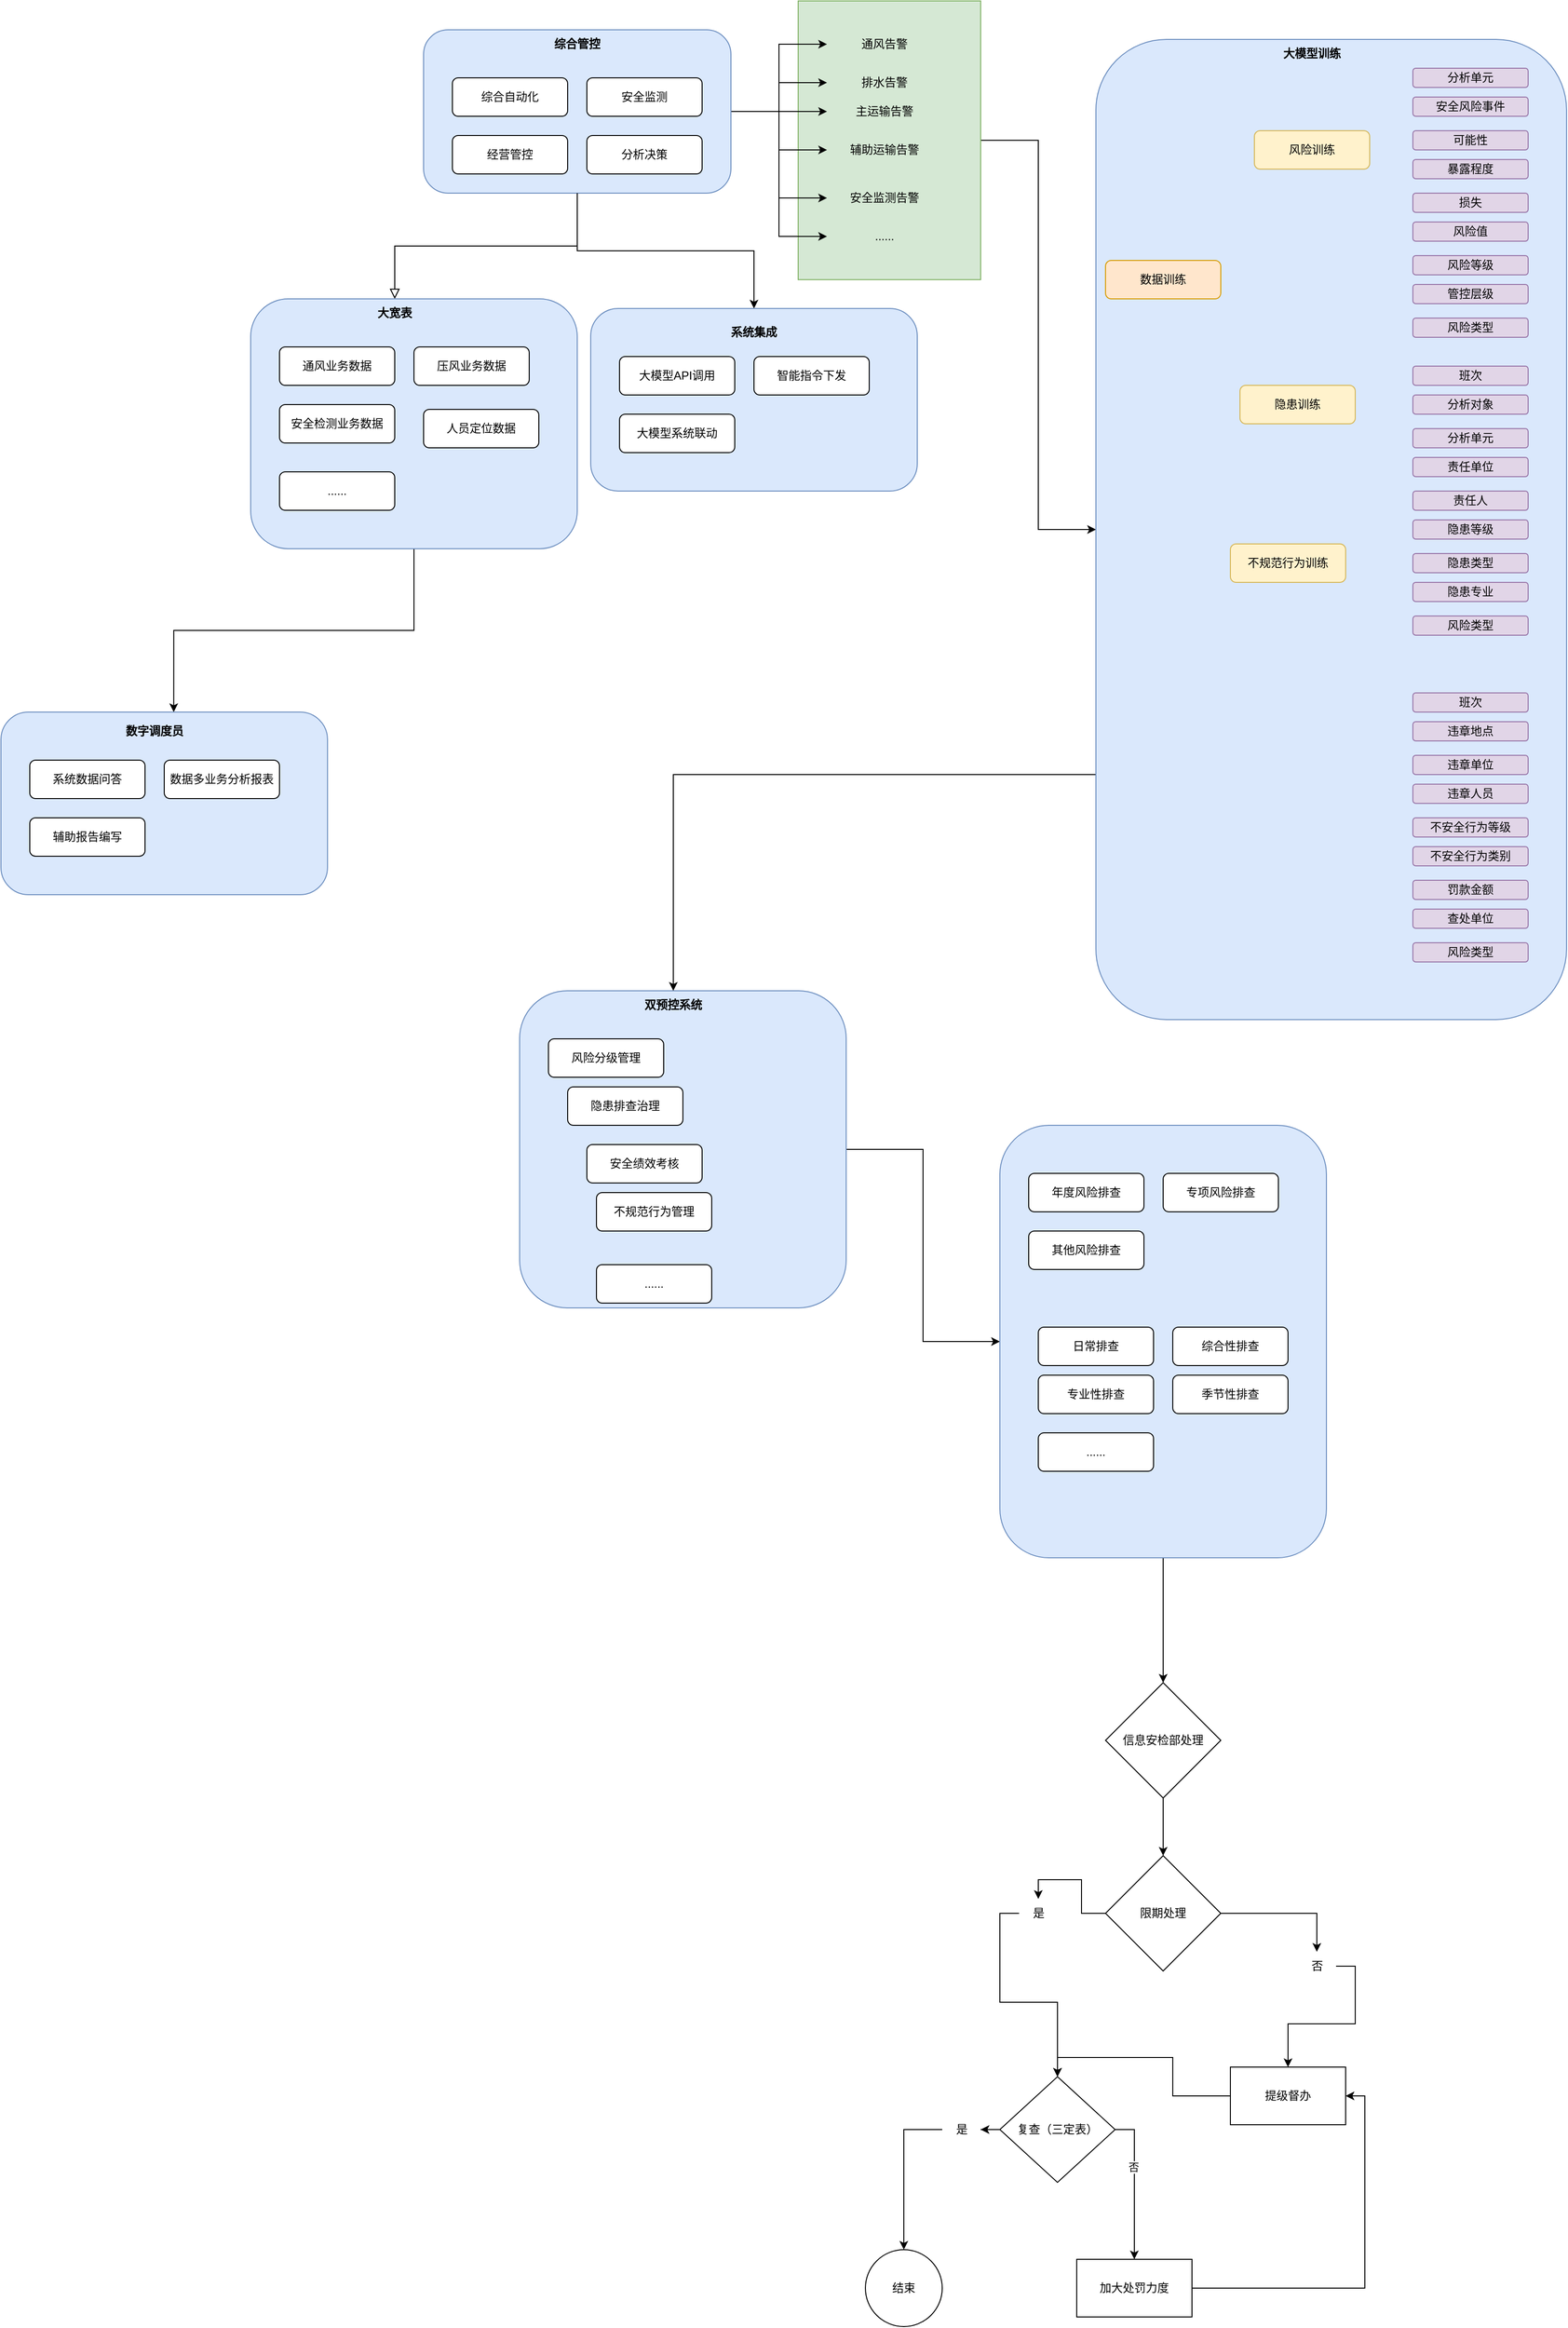 <mxfile version="21.6.9" type="github">
  <diagram id="C5RBs43oDa-KdzZeNtuy" name="Page-1">
    <mxGraphModel dx="3364" dy="2120" grid="1" gridSize="10" guides="1" tooltips="1" connect="1" arrows="1" fold="1" page="1" pageScale="1" pageWidth="827" pageHeight="1169" math="0" shadow="0">
      <root>
        <mxCell id="WIyWlLk6GJQsqaUBKTNV-0" />
        <mxCell id="WIyWlLk6GJQsqaUBKTNV-1" parent="WIyWlLk6GJQsqaUBKTNV-0" />
        <mxCell id="GbgRb__HCXadz126l9WK-38" style="edgeStyle=orthogonalEdgeStyle;rounded=0;orthogonalLoop=1;jettySize=auto;html=1;entryX=0;entryY=0.5;entryDx=0;entryDy=0;" edge="1" parent="WIyWlLk6GJQsqaUBKTNV-1" source="GbgRb__HCXadz126l9WK-34" target="GbgRb__HCXadz126l9WK-15">
          <mxGeometry relative="1" as="geometry" />
        </mxCell>
        <mxCell id="GbgRb__HCXadz126l9WK-34" value="" style="rounded=0;whiteSpace=wrap;html=1;fillColor=#d5e8d4;strokeColor=#82b366;" vertex="1" parent="WIyWlLk6GJQsqaUBKTNV-1">
          <mxGeometry x="450" y="20" width="190" height="290" as="geometry" />
        </mxCell>
        <mxCell id="GbgRb__HCXadz126l9WK-39" style="edgeStyle=orthogonalEdgeStyle;rounded=0;orthogonalLoop=1;jettySize=auto;html=1;exitX=1;exitY=0.5;exitDx=0;exitDy=0;" edge="1" parent="WIyWlLk6GJQsqaUBKTNV-1" source="GbgRb__HCXadz126l9WK-1" target="GbgRb__HCXadz126l9WK-28">
          <mxGeometry relative="1" as="geometry" />
        </mxCell>
        <mxCell id="GbgRb__HCXadz126l9WK-40" style="edgeStyle=orthogonalEdgeStyle;rounded=0;orthogonalLoop=1;jettySize=auto;html=1;exitX=1;exitY=0.5;exitDx=0;exitDy=0;" edge="1" parent="WIyWlLk6GJQsqaUBKTNV-1" source="GbgRb__HCXadz126l9WK-1" target="GbgRb__HCXadz126l9WK-29">
          <mxGeometry relative="1" as="geometry" />
        </mxCell>
        <mxCell id="GbgRb__HCXadz126l9WK-41" style="edgeStyle=orthogonalEdgeStyle;rounded=0;orthogonalLoop=1;jettySize=auto;html=1;exitX=1;exitY=0.5;exitDx=0;exitDy=0;" edge="1" parent="WIyWlLk6GJQsqaUBKTNV-1" source="GbgRb__HCXadz126l9WK-1" target="GbgRb__HCXadz126l9WK-30">
          <mxGeometry relative="1" as="geometry" />
        </mxCell>
        <mxCell id="GbgRb__HCXadz126l9WK-42" style="edgeStyle=orthogonalEdgeStyle;rounded=0;orthogonalLoop=1;jettySize=auto;html=1;exitX=1;exitY=0.5;exitDx=0;exitDy=0;entryX=0;entryY=0.5;entryDx=0;entryDy=0;" edge="1" parent="WIyWlLk6GJQsqaUBKTNV-1" source="GbgRb__HCXadz126l9WK-1" target="GbgRb__HCXadz126l9WK-31">
          <mxGeometry relative="1" as="geometry" />
        </mxCell>
        <mxCell id="GbgRb__HCXadz126l9WK-43" style="edgeStyle=orthogonalEdgeStyle;rounded=0;orthogonalLoop=1;jettySize=auto;html=1;exitX=1;exitY=0.5;exitDx=0;exitDy=0;" edge="1" parent="WIyWlLk6GJQsqaUBKTNV-1" source="GbgRb__HCXadz126l9WK-1" target="GbgRb__HCXadz126l9WK-33">
          <mxGeometry relative="1" as="geometry" />
        </mxCell>
        <mxCell id="GbgRb__HCXadz126l9WK-44" style="edgeStyle=orthogonalEdgeStyle;rounded=0;orthogonalLoop=1;jettySize=auto;html=1;exitX=1;exitY=0.5;exitDx=0;exitDy=0;entryX=0;entryY=0.5;entryDx=0;entryDy=0;" edge="1" parent="WIyWlLk6GJQsqaUBKTNV-1" source="GbgRb__HCXadz126l9WK-1" target="GbgRb__HCXadz126l9WK-32">
          <mxGeometry relative="1" as="geometry" />
        </mxCell>
        <mxCell id="GbgRb__HCXadz126l9WK-187" style="edgeStyle=orthogonalEdgeStyle;rounded=0;orthogonalLoop=1;jettySize=auto;html=1;entryX=0.5;entryY=0;entryDx=0;entryDy=0;" edge="1" parent="WIyWlLk6GJQsqaUBKTNV-1" source="GbgRb__HCXadz126l9WK-1" target="GbgRb__HCXadz126l9WK-161">
          <mxGeometry relative="1" as="geometry" />
        </mxCell>
        <mxCell id="GbgRb__HCXadz126l9WK-1" value="" style="rounded=1;whiteSpace=wrap;html=1;fillColor=#dae8fc;strokeColor=#6c8ebf;" vertex="1" parent="WIyWlLk6GJQsqaUBKTNV-1">
          <mxGeometry x="60" y="50" width="320" height="170" as="geometry" />
        </mxCell>
        <mxCell id="WIyWlLk6GJQsqaUBKTNV-2" value="" style="rounded=0;html=1;jettySize=auto;orthogonalLoop=1;fontSize=11;endArrow=block;endFill=0;endSize=8;strokeWidth=1;shadow=0;labelBackgroundColor=none;edgeStyle=orthogonalEdgeStyle;exitX=0.5;exitY=1;exitDx=0;exitDy=0;entryX=0.5;entryY=0;entryDx=0;entryDy=0;" parent="WIyWlLk6GJQsqaUBKTNV-1" source="GbgRb__HCXadz126l9WK-1" target="GbgRb__HCXadz126l9WK-160" edge="1">
          <mxGeometry relative="1" as="geometry">
            <mxPoint x="220" y="310" as="targetPoint" />
          </mxGeometry>
        </mxCell>
        <mxCell id="WIyWlLk6GJQsqaUBKTNV-3" value="综合自动化" style="rounded=1;whiteSpace=wrap;html=1;fontSize=12;glass=0;strokeWidth=1;shadow=0;" parent="WIyWlLk6GJQsqaUBKTNV-1" vertex="1">
          <mxGeometry x="90" y="100" width="120" height="40" as="geometry" />
        </mxCell>
        <mxCell id="GbgRb__HCXadz126l9WK-0" value="安全监测" style="rounded=1;whiteSpace=wrap;html=1;fontSize=12;glass=0;strokeWidth=1;shadow=0;" vertex="1" parent="WIyWlLk6GJQsqaUBKTNV-1">
          <mxGeometry x="230" y="100" width="120" height="40" as="geometry" />
        </mxCell>
        <mxCell id="GbgRb__HCXadz126l9WK-2" value="经营管控" style="rounded=1;whiteSpace=wrap;html=1;fontSize=12;glass=0;strokeWidth=1;shadow=0;" vertex="1" parent="WIyWlLk6GJQsqaUBKTNV-1">
          <mxGeometry x="90" y="160" width="120" height="40" as="geometry" />
        </mxCell>
        <mxCell id="GbgRb__HCXadz126l9WK-3" value="分析决策" style="rounded=1;whiteSpace=wrap;html=1;fontSize=12;glass=0;strokeWidth=1;shadow=0;" vertex="1" parent="WIyWlLk6GJQsqaUBKTNV-1">
          <mxGeometry x="230" y="160" width="120" height="40" as="geometry" />
        </mxCell>
        <mxCell id="GbgRb__HCXadz126l9WK-8" value="&lt;b&gt;综合管控&lt;/b&gt;" style="text;html=1;strokeColor=none;fillColor=none;align=center;verticalAlign=middle;whiteSpace=wrap;rounded=0;strokeWidth=1;" vertex="1" parent="WIyWlLk6GJQsqaUBKTNV-1">
          <mxGeometry x="70" y="50" width="300" height="30" as="geometry" />
        </mxCell>
        <mxCell id="GbgRb__HCXadz126l9WK-88" style="edgeStyle=orthogonalEdgeStyle;rounded=0;orthogonalLoop=1;jettySize=auto;html=1;entryX=0;entryY=0.5;entryDx=0;entryDy=0;" edge="1" parent="WIyWlLk6GJQsqaUBKTNV-1" source="GbgRb__HCXadz126l9WK-9" target="GbgRb__HCXadz126l9WK-81">
          <mxGeometry relative="1" as="geometry" />
        </mxCell>
        <mxCell id="GbgRb__HCXadz126l9WK-9" value="" style="rounded=1;whiteSpace=wrap;html=1;fillColor=#dae8fc;strokeColor=#6c8ebf;" vertex="1" parent="WIyWlLk6GJQsqaUBKTNV-1">
          <mxGeometry x="160" y="1050" width="340" height="330" as="geometry" />
        </mxCell>
        <mxCell id="GbgRb__HCXadz126l9WK-10" value="风险分级管理" style="rounded=1;whiteSpace=wrap;html=1;fontSize=12;glass=0;strokeWidth=1;shadow=0;" vertex="1" parent="WIyWlLk6GJQsqaUBKTNV-1">
          <mxGeometry x="190" y="1100" width="120" height="40" as="geometry" />
        </mxCell>
        <mxCell id="GbgRb__HCXadz126l9WK-11" value="隐患排查治理" style="rounded=1;whiteSpace=wrap;html=1;fontSize=12;glass=0;strokeWidth=1;shadow=0;" vertex="1" parent="WIyWlLk6GJQsqaUBKTNV-1">
          <mxGeometry x="210" y="1150" width="120" height="40" as="geometry" />
        </mxCell>
        <mxCell id="GbgRb__HCXadz126l9WK-12" value="不规范行为管理" style="rounded=1;whiteSpace=wrap;html=1;fontSize=12;glass=0;strokeWidth=1;shadow=0;" vertex="1" parent="WIyWlLk6GJQsqaUBKTNV-1">
          <mxGeometry x="240" y="1260" width="120" height="40" as="geometry" />
        </mxCell>
        <mxCell id="GbgRb__HCXadz126l9WK-13" value="安全绩效考核" style="rounded=1;whiteSpace=wrap;html=1;fontSize=12;glass=0;strokeWidth=1;shadow=0;" vertex="1" parent="WIyWlLk6GJQsqaUBKTNV-1">
          <mxGeometry x="230" y="1210" width="120" height="40" as="geometry" />
        </mxCell>
        <mxCell id="GbgRb__HCXadz126l9WK-14" value="&lt;b&gt;双预控系统&lt;/b&gt;" style="text;html=1;strokeColor=none;fillColor=none;align=center;verticalAlign=middle;whiteSpace=wrap;rounded=0;strokeWidth=1;" vertex="1" parent="WIyWlLk6GJQsqaUBKTNV-1">
          <mxGeometry x="160" y="1050" width="320" height="30" as="geometry" />
        </mxCell>
        <mxCell id="GbgRb__HCXadz126l9WK-79" style="edgeStyle=orthogonalEdgeStyle;rounded=0;orthogonalLoop=1;jettySize=auto;html=1;exitX=0;exitY=0.75;exitDx=0;exitDy=0;entryX=0.5;entryY=0;entryDx=0;entryDy=0;" edge="1" parent="WIyWlLk6GJQsqaUBKTNV-1" source="GbgRb__HCXadz126l9WK-15" target="GbgRb__HCXadz126l9WK-14">
          <mxGeometry relative="1" as="geometry" />
        </mxCell>
        <mxCell id="GbgRb__HCXadz126l9WK-15" value="" style="rounded=1;whiteSpace=wrap;html=1;fillColor=#dae8fc;strokeColor=#6c8ebf;" vertex="1" parent="WIyWlLk6GJQsqaUBKTNV-1">
          <mxGeometry x="760" y="60" width="490" height="1020" as="geometry" />
        </mxCell>
        <mxCell id="GbgRb__HCXadz126l9WK-16" value="分析单元" style="rounded=1;whiteSpace=wrap;html=1;fontSize=12;glass=0;strokeWidth=1;shadow=0;fillColor=#e1d5e7;strokeColor=#9673a6;" vertex="1" parent="WIyWlLk6GJQsqaUBKTNV-1">
          <mxGeometry x="1090" y="90" width="120" height="20" as="geometry" />
        </mxCell>
        <mxCell id="GbgRb__HCXadz126l9WK-17" value="风险训练" style="rounded=1;whiteSpace=wrap;html=1;fontSize=12;glass=0;strokeWidth=1;shadow=0;fillColor=#fff2cc;strokeColor=#d6b656;" vertex="1" parent="WIyWlLk6GJQsqaUBKTNV-1">
          <mxGeometry x="925" y="155" width="120" height="40" as="geometry" />
        </mxCell>
        <mxCell id="GbgRb__HCXadz126l9WK-18" value="数据训练" style="rounded=1;whiteSpace=wrap;html=1;fontSize=12;glass=0;strokeWidth=1;shadow=0;fillColor=#ffe6cc;strokeColor=#d79b00;" vertex="1" parent="WIyWlLk6GJQsqaUBKTNV-1">
          <mxGeometry x="770" y="290" width="120" height="40" as="geometry" />
        </mxCell>
        <mxCell id="GbgRb__HCXadz126l9WK-19" value="不规范行为训练" style="rounded=1;whiteSpace=wrap;html=1;fontSize=12;glass=0;strokeWidth=1;shadow=0;fillColor=#fff2cc;strokeColor=#d6b656;" vertex="1" parent="WIyWlLk6GJQsqaUBKTNV-1">
          <mxGeometry x="900" y="585" width="120" height="40" as="geometry" />
        </mxCell>
        <mxCell id="GbgRb__HCXadz126l9WK-20" value="&lt;b&gt;大模型训练&lt;/b&gt;" style="text;html=1;strokeColor=none;fillColor=none;align=center;verticalAlign=middle;whiteSpace=wrap;rounded=0;strokeWidth=1;" vertex="1" parent="WIyWlLk6GJQsqaUBKTNV-1">
          <mxGeometry x="760" y="60" width="450" height="30" as="geometry" />
        </mxCell>
        <mxCell id="GbgRb__HCXadz126l9WK-28" value="通风告警" style="text;html=1;strokeColor=none;fillColor=none;align=center;verticalAlign=middle;whiteSpace=wrap;rounded=0;" vertex="1" parent="WIyWlLk6GJQsqaUBKTNV-1">
          <mxGeometry x="480" y="50" width="120" height="30" as="geometry" />
        </mxCell>
        <mxCell id="GbgRb__HCXadz126l9WK-29" value="排水告警" style="text;html=1;strokeColor=none;fillColor=none;align=center;verticalAlign=middle;whiteSpace=wrap;rounded=0;" vertex="1" parent="WIyWlLk6GJQsqaUBKTNV-1">
          <mxGeometry x="480" y="90" width="120" height="30" as="geometry" />
        </mxCell>
        <mxCell id="GbgRb__HCXadz126l9WK-30" value="主运输告警" style="text;html=1;strokeColor=none;fillColor=none;align=center;verticalAlign=middle;whiteSpace=wrap;rounded=0;" vertex="1" parent="WIyWlLk6GJQsqaUBKTNV-1">
          <mxGeometry x="480" y="120" width="120" height="30" as="geometry" />
        </mxCell>
        <mxCell id="GbgRb__HCXadz126l9WK-31" value="辅助运输告警" style="text;html=1;strokeColor=none;fillColor=none;align=center;verticalAlign=middle;whiteSpace=wrap;rounded=0;" vertex="1" parent="WIyWlLk6GJQsqaUBKTNV-1">
          <mxGeometry x="480" y="160" width="120" height="30" as="geometry" />
        </mxCell>
        <mxCell id="GbgRb__HCXadz126l9WK-32" value="......" style="text;html=1;strokeColor=none;fillColor=none;align=center;verticalAlign=middle;whiteSpace=wrap;rounded=0;" vertex="1" parent="WIyWlLk6GJQsqaUBKTNV-1">
          <mxGeometry x="480" y="250" width="120" height="30" as="geometry" />
        </mxCell>
        <mxCell id="GbgRb__HCXadz126l9WK-33" value="安全监测告警" style="text;html=1;strokeColor=none;fillColor=none;align=center;verticalAlign=middle;whiteSpace=wrap;rounded=0;" vertex="1" parent="WIyWlLk6GJQsqaUBKTNV-1">
          <mxGeometry x="480" y="210" width="120" height="30" as="geometry" />
        </mxCell>
        <mxCell id="GbgRb__HCXadz126l9WK-46" value="隐患训练" style="rounded=1;whiteSpace=wrap;html=1;fontSize=12;glass=0;strokeWidth=1;shadow=0;fillColor=#fff2cc;strokeColor=#d6b656;" vertex="1" parent="WIyWlLk6GJQsqaUBKTNV-1">
          <mxGeometry x="910" y="420" width="120" height="40" as="geometry" />
        </mxCell>
        <mxCell id="GbgRb__HCXadz126l9WK-49" value="安全风险事件" style="rounded=1;whiteSpace=wrap;html=1;fontSize=12;glass=0;strokeWidth=1;shadow=0;fillColor=#e1d5e7;strokeColor=#9673a6;" vertex="1" parent="WIyWlLk6GJQsqaUBKTNV-1">
          <mxGeometry x="1090" y="120" width="120" height="20" as="geometry" />
        </mxCell>
        <mxCell id="GbgRb__HCXadz126l9WK-50" value="可能性" style="rounded=1;whiteSpace=wrap;html=1;fontSize=12;glass=0;strokeWidth=1;shadow=0;fillColor=#e1d5e7;strokeColor=#9673a6;" vertex="1" parent="WIyWlLk6GJQsqaUBKTNV-1">
          <mxGeometry x="1090" y="155" width="120" height="20" as="geometry" />
        </mxCell>
        <mxCell id="GbgRb__HCXadz126l9WK-51" value="暴露程度" style="rounded=1;whiteSpace=wrap;html=1;fontSize=12;glass=0;strokeWidth=1;shadow=0;fillColor=#e1d5e7;strokeColor=#9673a6;" vertex="1" parent="WIyWlLk6GJQsqaUBKTNV-1">
          <mxGeometry x="1090" y="185" width="120" height="20" as="geometry" />
        </mxCell>
        <mxCell id="GbgRb__HCXadz126l9WK-52" value="损失" style="rounded=1;whiteSpace=wrap;html=1;fontSize=12;glass=0;strokeWidth=1;shadow=0;fillColor=#e1d5e7;strokeColor=#9673a6;" vertex="1" parent="WIyWlLk6GJQsqaUBKTNV-1">
          <mxGeometry x="1090" y="220" width="120" height="20" as="geometry" />
        </mxCell>
        <mxCell id="GbgRb__HCXadz126l9WK-53" value="风险值" style="rounded=1;whiteSpace=wrap;html=1;fontSize=12;glass=0;strokeWidth=1;shadow=0;fillColor=#e1d5e7;strokeColor=#9673a6;" vertex="1" parent="WIyWlLk6GJQsqaUBKTNV-1">
          <mxGeometry x="1090" y="250" width="120" height="20" as="geometry" />
        </mxCell>
        <mxCell id="GbgRb__HCXadz126l9WK-54" value="风险等级" style="rounded=1;whiteSpace=wrap;html=1;fontSize=12;glass=0;strokeWidth=1;shadow=0;fillColor=#e1d5e7;strokeColor=#9673a6;" vertex="1" parent="WIyWlLk6GJQsqaUBKTNV-1">
          <mxGeometry x="1090" y="285" width="120" height="20" as="geometry" />
        </mxCell>
        <mxCell id="GbgRb__HCXadz126l9WK-55" value="管控层级" style="rounded=1;whiteSpace=wrap;html=1;fontSize=12;glass=0;strokeWidth=1;shadow=0;fillColor=#e1d5e7;strokeColor=#9673a6;" vertex="1" parent="WIyWlLk6GJQsqaUBKTNV-1">
          <mxGeometry x="1090" y="315" width="120" height="20" as="geometry" />
        </mxCell>
        <mxCell id="GbgRb__HCXadz126l9WK-56" value="风险类型" style="rounded=1;whiteSpace=wrap;html=1;fontSize=12;glass=0;strokeWidth=1;shadow=0;fillColor=#e1d5e7;strokeColor=#9673a6;" vertex="1" parent="WIyWlLk6GJQsqaUBKTNV-1">
          <mxGeometry x="1090" y="350" width="120" height="20" as="geometry" />
        </mxCell>
        <mxCell id="GbgRb__HCXadz126l9WK-58" value="班次" style="rounded=1;whiteSpace=wrap;html=1;fontSize=12;glass=0;strokeWidth=1;shadow=0;fillColor=#e1d5e7;strokeColor=#9673a6;" vertex="1" parent="WIyWlLk6GJQsqaUBKTNV-1">
          <mxGeometry x="1090" y="400" width="120" height="20" as="geometry" />
        </mxCell>
        <mxCell id="GbgRb__HCXadz126l9WK-59" value="分析对象" style="rounded=1;whiteSpace=wrap;html=1;fontSize=12;glass=0;strokeWidth=1;shadow=0;fillColor=#e1d5e7;strokeColor=#9673a6;" vertex="1" parent="WIyWlLk6GJQsqaUBKTNV-1">
          <mxGeometry x="1090" y="430" width="120" height="20" as="geometry" />
        </mxCell>
        <mxCell id="GbgRb__HCXadz126l9WK-60" value="分析单元" style="rounded=1;whiteSpace=wrap;html=1;fontSize=12;glass=0;strokeWidth=1;shadow=0;fillColor=#e1d5e7;strokeColor=#9673a6;" vertex="1" parent="WIyWlLk6GJQsqaUBKTNV-1">
          <mxGeometry x="1090" y="465" width="120" height="20" as="geometry" />
        </mxCell>
        <mxCell id="GbgRb__HCXadz126l9WK-61" value="责任单位" style="rounded=1;whiteSpace=wrap;html=1;fontSize=12;glass=0;strokeWidth=1;shadow=0;fillColor=#e1d5e7;strokeColor=#9673a6;" vertex="1" parent="WIyWlLk6GJQsqaUBKTNV-1">
          <mxGeometry x="1090" y="495" width="120" height="20" as="geometry" />
        </mxCell>
        <mxCell id="GbgRb__HCXadz126l9WK-62" value="责任人" style="rounded=1;whiteSpace=wrap;html=1;fontSize=12;glass=0;strokeWidth=1;shadow=0;fillColor=#e1d5e7;strokeColor=#9673a6;" vertex="1" parent="WIyWlLk6GJQsqaUBKTNV-1">
          <mxGeometry x="1090" y="530" width="120" height="20" as="geometry" />
        </mxCell>
        <mxCell id="GbgRb__HCXadz126l9WK-63" value="隐患等级" style="rounded=1;whiteSpace=wrap;html=1;fontSize=12;glass=0;strokeWidth=1;shadow=0;fillColor=#e1d5e7;strokeColor=#9673a6;" vertex="1" parent="WIyWlLk6GJQsqaUBKTNV-1">
          <mxGeometry x="1090" y="560" width="120" height="20" as="geometry" />
        </mxCell>
        <mxCell id="GbgRb__HCXadz126l9WK-64" value="隐患类型" style="rounded=1;whiteSpace=wrap;html=1;fontSize=12;glass=0;strokeWidth=1;shadow=0;fillColor=#e1d5e7;strokeColor=#9673a6;" vertex="1" parent="WIyWlLk6GJQsqaUBKTNV-1">
          <mxGeometry x="1090" y="595" width="120" height="20" as="geometry" />
        </mxCell>
        <mxCell id="GbgRb__HCXadz126l9WK-65" value="隐患专业" style="rounded=1;whiteSpace=wrap;html=1;fontSize=12;glass=0;strokeWidth=1;shadow=0;fillColor=#e1d5e7;strokeColor=#9673a6;" vertex="1" parent="WIyWlLk6GJQsqaUBKTNV-1">
          <mxGeometry x="1090" y="625" width="120" height="20" as="geometry" />
        </mxCell>
        <mxCell id="GbgRb__HCXadz126l9WK-66" value="风险类型" style="rounded=1;whiteSpace=wrap;html=1;fontSize=12;glass=0;strokeWidth=1;shadow=0;fillColor=#e1d5e7;strokeColor=#9673a6;" vertex="1" parent="WIyWlLk6GJQsqaUBKTNV-1">
          <mxGeometry x="1090" y="660" width="120" height="20" as="geometry" />
        </mxCell>
        <mxCell id="GbgRb__HCXadz126l9WK-67" value="班次" style="rounded=1;whiteSpace=wrap;html=1;fontSize=12;glass=0;strokeWidth=1;shadow=0;fillColor=#e1d5e7;strokeColor=#9673a6;" vertex="1" parent="WIyWlLk6GJQsqaUBKTNV-1">
          <mxGeometry x="1090" y="740" width="120" height="20" as="geometry" />
        </mxCell>
        <mxCell id="GbgRb__HCXadz126l9WK-68" value="违章地点" style="rounded=1;whiteSpace=wrap;html=1;fontSize=12;glass=0;strokeWidth=1;shadow=0;fillColor=#e1d5e7;strokeColor=#9673a6;" vertex="1" parent="WIyWlLk6GJQsqaUBKTNV-1">
          <mxGeometry x="1090" y="770" width="120" height="20" as="geometry" />
        </mxCell>
        <mxCell id="GbgRb__HCXadz126l9WK-69" value="违章单位" style="rounded=1;whiteSpace=wrap;html=1;fontSize=12;glass=0;strokeWidth=1;shadow=0;fillColor=#e1d5e7;strokeColor=#9673a6;" vertex="1" parent="WIyWlLk6GJQsqaUBKTNV-1">
          <mxGeometry x="1090" y="805" width="120" height="20" as="geometry" />
        </mxCell>
        <mxCell id="GbgRb__HCXadz126l9WK-70" value="违章人员" style="rounded=1;whiteSpace=wrap;html=1;fontSize=12;glass=0;strokeWidth=1;shadow=0;fillColor=#e1d5e7;strokeColor=#9673a6;" vertex="1" parent="WIyWlLk6GJQsqaUBKTNV-1">
          <mxGeometry x="1090" y="835" width="120" height="20" as="geometry" />
        </mxCell>
        <mxCell id="GbgRb__HCXadz126l9WK-71" value="不安全行为等级" style="rounded=1;whiteSpace=wrap;html=1;fontSize=12;glass=0;strokeWidth=1;shadow=0;fillColor=#e1d5e7;strokeColor=#9673a6;" vertex="1" parent="WIyWlLk6GJQsqaUBKTNV-1">
          <mxGeometry x="1090" y="870" width="120" height="20" as="geometry" />
        </mxCell>
        <mxCell id="GbgRb__HCXadz126l9WK-72" value="不安全行为类别" style="rounded=1;whiteSpace=wrap;html=1;fontSize=12;glass=0;strokeWidth=1;shadow=0;fillColor=#e1d5e7;strokeColor=#9673a6;" vertex="1" parent="WIyWlLk6GJQsqaUBKTNV-1">
          <mxGeometry x="1090" y="900" width="120" height="20" as="geometry" />
        </mxCell>
        <mxCell id="GbgRb__HCXadz126l9WK-73" value="罚款金额" style="rounded=1;whiteSpace=wrap;html=1;fontSize=12;glass=0;strokeWidth=1;shadow=0;fillColor=#e1d5e7;strokeColor=#9673a6;" vertex="1" parent="WIyWlLk6GJQsqaUBKTNV-1">
          <mxGeometry x="1090" y="935" width="120" height="20" as="geometry" />
        </mxCell>
        <mxCell id="GbgRb__HCXadz126l9WK-74" value="查处单位" style="rounded=1;whiteSpace=wrap;html=1;fontSize=12;glass=0;strokeWidth=1;shadow=0;fillColor=#e1d5e7;strokeColor=#9673a6;" vertex="1" parent="WIyWlLk6GJQsqaUBKTNV-1">
          <mxGeometry x="1090" y="965" width="120" height="20" as="geometry" />
        </mxCell>
        <mxCell id="GbgRb__HCXadz126l9WK-75" value="风险类型" style="rounded=1;whiteSpace=wrap;html=1;fontSize=12;glass=0;strokeWidth=1;shadow=0;fillColor=#e1d5e7;strokeColor=#9673a6;" vertex="1" parent="WIyWlLk6GJQsqaUBKTNV-1">
          <mxGeometry x="1090" y="1000" width="120" height="20" as="geometry" />
        </mxCell>
        <mxCell id="GbgRb__HCXadz126l9WK-80" value="......" style="rounded=1;whiteSpace=wrap;html=1;fontSize=12;glass=0;strokeWidth=1;shadow=0;" vertex="1" parent="WIyWlLk6GJQsqaUBKTNV-1">
          <mxGeometry x="240" y="1335" width="120" height="40" as="geometry" />
        </mxCell>
        <mxCell id="GbgRb__HCXadz126l9WK-108" style="edgeStyle=orthogonalEdgeStyle;rounded=0;orthogonalLoop=1;jettySize=auto;html=1;entryX=0.5;entryY=0;entryDx=0;entryDy=0;" edge="1" parent="WIyWlLk6GJQsqaUBKTNV-1" source="GbgRb__HCXadz126l9WK-81" target="GbgRb__HCXadz126l9WK-107">
          <mxGeometry relative="1" as="geometry" />
        </mxCell>
        <mxCell id="GbgRb__HCXadz126l9WK-81" value="" style="rounded=1;whiteSpace=wrap;html=1;fillColor=#dae8fc;strokeColor=#6c8ebf;" vertex="1" parent="WIyWlLk6GJQsqaUBKTNV-1">
          <mxGeometry x="660" y="1190" width="340" height="450" as="geometry" />
        </mxCell>
        <mxCell id="GbgRb__HCXadz126l9WK-82" value="年度风险排查" style="rounded=1;whiteSpace=wrap;html=1;fontSize=12;glass=0;strokeWidth=1;shadow=0;" vertex="1" parent="WIyWlLk6GJQsqaUBKTNV-1">
          <mxGeometry x="690" y="1240" width="120" height="40" as="geometry" />
        </mxCell>
        <mxCell id="GbgRb__HCXadz126l9WK-83" value="专项风险排查" style="rounded=1;whiteSpace=wrap;html=1;fontSize=12;glass=0;strokeWidth=1;shadow=0;" vertex="1" parent="WIyWlLk6GJQsqaUBKTNV-1">
          <mxGeometry x="830" y="1240" width="120" height="40" as="geometry" />
        </mxCell>
        <mxCell id="GbgRb__HCXadz126l9WK-84" value="其他风险排查" style="rounded=1;whiteSpace=wrap;html=1;fontSize=12;glass=0;strokeWidth=1;shadow=0;" vertex="1" parent="WIyWlLk6GJQsqaUBKTNV-1">
          <mxGeometry x="690" y="1300" width="120" height="40" as="geometry" />
        </mxCell>
        <mxCell id="GbgRb__HCXadz126l9WK-85" value="日常排查" style="rounded=1;whiteSpace=wrap;html=1;fontSize=12;glass=0;strokeWidth=1;shadow=0;" vertex="1" parent="WIyWlLk6GJQsqaUBKTNV-1">
          <mxGeometry x="700" y="1400" width="120" height="40" as="geometry" />
        </mxCell>
        <mxCell id="GbgRb__HCXadz126l9WK-87" value="综合性排查" style="rounded=1;whiteSpace=wrap;html=1;fontSize=12;glass=0;strokeWidth=1;shadow=0;" vertex="1" parent="WIyWlLk6GJQsqaUBKTNV-1">
          <mxGeometry x="840" y="1400" width="120" height="40" as="geometry" />
        </mxCell>
        <mxCell id="GbgRb__HCXadz126l9WK-89" value="专业性排查" style="rounded=1;whiteSpace=wrap;html=1;fontSize=12;glass=0;strokeWidth=1;shadow=0;" vertex="1" parent="WIyWlLk6GJQsqaUBKTNV-1">
          <mxGeometry x="700" y="1450" width="120" height="40" as="geometry" />
        </mxCell>
        <mxCell id="GbgRb__HCXadz126l9WK-90" value="季节性排查" style="rounded=1;whiteSpace=wrap;html=1;fontSize=12;glass=0;strokeWidth=1;shadow=0;" vertex="1" parent="WIyWlLk6GJQsqaUBKTNV-1">
          <mxGeometry x="840" y="1450" width="120" height="40" as="geometry" />
        </mxCell>
        <mxCell id="GbgRb__HCXadz126l9WK-91" value="......" style="rounded=1;whiteSpace=wrap;html=1;fontSize=12;glass=0;strokeWidth=1;shadow=0;" vertex="1" parent="WIyWlLk6GJQsqaUBKTNV-1">
          <mxGeometry x="700" y="1510" width="120" height="40" as="geometry" />
        </mxCell>
        <mxCell id="GbgRb__HCXadz126l9WK-123" style="edgeStyle=orthogonalEdgeStyle;rounded=0;orthogonalLoop=1;jettySize=auto;html=1;entryX=0.5;entryY=0;entryDx=0;entryDy=0;" edge="1" parent="WIyWlLk6GJQsqaUBKTNV-1" source="GbgRb__HCXadz126l9WK-107" target="GbgRb__HCXadz126l9WK-118">
          <mxGeometry relative="1" as="geometry" />
        </mxCell>
        <mxCell id="GbgRb__HCXadz126l9WK-107" value="信息安检部处理" style="rhombus;whiteSpace=wrap;html=1;" vertex="1" parent="WIyWlLk6GJQsqaUBKTNV-1">
          <mxGeometry x="770" y="1770" width="120" height="120" as="geometry" />
        </mxCell>
        <mxCell id="GbgRb__HCXadz126l9WK-121" style="edgeStyle=orthogonalEdgeStyle;rounded=0;orthogonalLoop=1;jettySize=auto;html=1;entryX=0.5;entryY=0;entryDx=0;entryDy=0;exitX=0;exitY=0.5;exitDx=0;exitDy=0;" edge="1" parent="WIyWlLk6GJQsqaUBKTNV-1" source="GbgRb__HCXadz126l9WK-122" target="GbgRb__HCXadz126l9WK-133">
          <mxGeometry relative="1" as="geometry">
            <mxPoint x="720" y="2170" as="targetPoint" />
          </mxGeometry>
        </mxCell>
        <mxCell id="GbgRb__HCXadz126l9WK-125" style="edgeStyle=orthogonalEdgeStyle;rounded=0;orthogonalLoop=1;jettySize=auto;html=1;entryX=0.5;entryY=0;entryDx=0;entryDy=0;exitX=1;exitY=0.5;exitDx=0;exitDy=0;" edge="1" parent="WIyWlLk6GJQsqaUBKTNV-1" source="GbgRb__HCXadz126l9WK-126" target="GbgRb__HCXadz126l9WK-124">
          <mxGeometry relative="1" as="geometry" />
        </mxCell>
        <mxCell id="GbgRb__HCXadz126l9WK-118" value="限期处理" style="rhombus;whiteSpace=wrap;html=1;" vertex="1" parent="WIyWlLk6GJQsqaUBKTNV-1">
          <mxGeometry x="770" y="1950" width="120" height="120" as="geometry" />
        </mxCell>
        <mxCell id="GbgRb__HCXadz126l9WK-141" style="edgeStyle=orthogonalEdgeStyle;rounded=0;orthogonalLoop=1;jettySize=auto;html=1;entryX=0.5;entryY=0;entryDx=0;entryDy=0;" edge="1" parent="WIyWlLk6GJQsqaUBKTNV-1" source="GbgRb__HCXadz126l9WK-124" target="GbgRb__HCXadz126l9WK-133">
          <mxGeometry relative="1" as="geometry" />
        </mxCell>
        <mxCell id="GbgRb__HCXadz126l9WK-124" value="提级督办" style="rounded=0;whiteSpace=wrap;html=1;" vertex="1" parent="WIyWlLk6GJQsqaUBKTNV-1">
          <mxGeometry x="900" y="2170" width="120" height="60" as="geometry" />
        </mxCell>
        <mxCell id="GbgRb__HCXadz126l9WK-128" value="" style="edgeStyle=orthogonalEdgeStyle;rounded=0;orthogonalLoop=1;jettySize=auto;html=1;entryX=0.5;entryY=0;entryDx=0;entryDy=0;exitX=1;exitY=0.5;exitDx=0;exitDy=0;" edge="1" parent="WIyWlLk6GJQsqaUBKTNV-1" source="GbgRb__HCXadz126l9WK-118" target="GbgRb__HCXadz126l9WK-126">
          <mxGeometry relative="1" as="geometry">
            <mxPoint x="890" y="2010" as="sourcePoint" />
            <mxPoint x="900" y="2180" as="targetPoint" />
          </mxGeometry>
        </mxCell>
        <mxCell id="GbgRb__HCXadz126l9WK-126" value="否" style="text;html=1;align=center;verticalAlign=middle;resizable=0;points=[];autosize=1;strokeColor=none;fillColor=none;" vertex="1" parent="WIyWlLk6GJQsqaUBKTNV-1">
          <mxGeometry x="970" y="2050" width="40" height="30" as="geometry" />
        </mxCell>
        <mxCell id="GbgRb__HCXadz126l9WK-129" value="" style="edgeStyle=orthogonalEdgeStyle;rounded=0;orthogonalLoop=1;jettySize=auto;html=1;entryX=0.5;entryY=0;entryDx=0;entryDy=0;exitX=0;exitY=0.5;exitDx=0;exitDy=0;" edge="1" parent="WIyWlLk6GJQsqaUBKTNV-1" source="GbgRb__HCXadz126l9WK-118" target="GbgRb__HCXadz126l9WK-122">
          <mxGeometry relative="1" as="geometry">
            <mxPoint x="770" y="2010" as="sourcePoint" />
            <mxPoint x="720" y="2170" as="targetPoint" />
          </mxGeometry>
        </mxCell>
        <mxCell id="GbgRb__HCXadz126l9WK-122" value="是" style="text;html=1;align=center;verticalAlign=middle;resizable=0;points=[];autosize=1;strokeColor=none;fillColor=none;" vertex="1" parent="WIyWlLk6GJQsqaUBKTNV-1">
          <mxGeometry x="680" y="1995" width="40" height="30" as="geometry" />
        </mxCell>
        <mxCell id="GbgRb__HCXadz126l9WK-132" value="结束" style="ellipse;whiteSpace=wrap;html=1;aspect=fixed;" vertex="1" parent="WIyWlLk6GJQsqaUBKTNV-1">
          <mxGeometry x="520" y="2360" width="80" height="80" as="geometry" />
        </mxCell>
        <mxCell id="GbgRb__HCXadz126l9WK-134" style="edgeStyle=orthogonalEdgeStyle;rounded=0;orthogonalLoop=1;jettySize=auto;html=1;exitX=0;exitY=0.5;exitDx=0;exitDy=0;" edge="1" parent="WIyWlLk6GJQsqaUBKTNV-1" source="GbgRb__HCXadz126l9WK-135" target="GbgRb__HCXadz126l9WK-132">
          <mxGeometry relative="1" as="geometry" />
        </mxCell>
        <mxCell id="GbgRb__HCXadz126l9WK-139" style="edgeStyle=orthogonalEdgeStyle;rounded=0;orthogonalLoop=1;jettySize=auto;html=1;entryX=0.5;entryY=0;entryDx=0;entryDy=0;exitX=1;exitY=0.5;exitDx=0;exitDy=0;" edge="1" parent="WIyWlLk6GJQsqaUBKTNV-1" source="GbgRb__HCXadz126l9WK-133" target="GbgRb__HCXadz126l9WK-137">
          <mxGeometry relative="1" as="geometry" />
        </mxCell>
        <mxCell id="GbgRb__HCXadz126l9WK-140" value="否" style="edgeLabel;html=1;align=center;verticalAlign=middle;resizable=0;points=[];" vertex="1" connectable="0" parent="GbgRb__HCXadz126l9WK-139">
          <mxGeometry x="-0.247" y="-1" relative="1" as="geometry">
            <mxPoint as="offset" />
          </mxGeometry>
        </mxCell>
        <mxCell id="GbgRb__HCXadz126l9WK-133" value="复查（三定表）" style="rhombus;whiteSpace=wrap;html=1;" vertex="1" parent="WIyWlLk6GJQsqaUBKTNV-1">
          <mxGeometry x="660" y="2180" width="120" height="110" as="geometry" />
        </mxCell>
        <mxCell id="GbgRb__HCXadz126l9WK-136" value="" style="edgeStyle=orthogonalEdgeStyle;rounded=0;orthogonalLoop=1;jettySize=auto;html=1;exitX=0;exitY=0.5;exitDx=0;exitDy=0;" edge="1" parent="WIyWlLk6GJQsqaUBKTNV-1" source="GbgRb__HCXadz126l9WK-133" target="GbgRb__HCXadz126l9WK-135">
          <mxGeometry relative="1" as="geometry">
            <mxPoint x="660" y="2235" as="sourcePoint" />
            <mxPoint x="560" y="2360" as="targetPoint" />
          </mxGeometry>
        </mxCell>
        <mxCell id="GbgRb__HCXadz126l9WK-135" value="是" style="text;html=1;align=center;verticalAlign=middle;resizable=0;points=[];autosize=1;strokeColor=none;fillColor=none;" vertex="1" parent="WIyWlLk6GJQsqaUBKTNV-1">
          <mxGeometry x="600" y="2220" width="40" height="30" as="geometry" />
        </mxCell>
        <mxCell id="GbgRb__HCXadz126l9WK-138" style="edgeStyle=orthogonalEdgeStyle;rounded=0;orthogonalLoop=1;jettySize=auto;html=1;entryX=1;entryY=0.5;entryDx=0;entryDy=0;exitX=1;exitY=0.5;exitDx=0;exitDy=0;" edge="1" parent="WIyWlLk6GJQsqaUBKTNV-1" source="GbgRb__HCXadz126l9WK-137" target="GbgRb__HCXadz126l9WK-124">
          <mxGeometry relative="1" as="geometry" />
        </mxCell>
        <mxCell id="GbgRb__HCXadz126l9WK-137" value="加大处罚力度" style="rounded=0;whiteSpace=wrap;html=1;" vertex="1" parent="WIyWlLk6GJQsqaUBKTNV-1">
          <mxGeometry x="740" y="2370" width="120" height="60" as="geometry" />
        </mxCell>
        <mxCell id="GbgRb__HCXadz126l9WK-181" style="edgeStyle=orthogonalEdgeStyle;rounded=0;orthogonalLoop=1;jettySize=auto;html=1;entryX=0.529;entryY=0;entryDx=0;entryDy=0;entryPerimeter=0;" edge="1" parent="WIyWlLk6GJQsqaUBKTNV-1" source="GbgRb__HCXadz126l9WK-151" target="GbgRb__HCXadz126l9WK-171">
          <mxGeometry relative="1" as="geometry" />
        </mxCell>
        <mxCell id="GbgRb__HCXadz126l9WK-151" value="" style="rounded=1;whiteSpace=wrap;html=1;fillColor=#dae8fc;strokeColor=#6c8ebf;" vertex="1" parent="WIyWlLk6GJQsqaUBKTNV-1">
          <mxGeometry x="-120" y="330" width="340" height="260" as="geometry" />
        </mxCell>
        <mxCell id="GbgRb__HCXadz126l9WK-152" value="通风业务数据" style="rounded=1;whiteSpace=wrap;html=1;fontSize=12;glass=0;strokeWidth=1;shadow=0;" vertex="1" parent="WIyWlLk6GJQsqaUBKTNV-1">
          <mxGeometry x="-90" y="380" width="120" height="40" as="geometry" />
        </mxCell>
        <mxCell id="GbgRb__HCXadz126l9WK-153" value="压风业务数据" style="rounded=1;whiteSpace=wrap;html=1;fontSize=12;glass=0;strokeWidth=1;shadow=0;" vertex="1" parent="WIyWlLk6GJQsqaUBKTNV-1">
          <mxGeometry x="50" y="380" width="120" height="40" as="geometry" />
        </mxCell>
        <mxCell id="GbgRb__HCXadz126l9WK-154" value="安全检测业务数据" style="rounded=1;whiteSpace=wrap;html=1;fontSize=12;glass=0;strokeWidth=1;shadow=0;" vertex="1" parent="WIyWlLk6GJQsqaUBKTNV-1">
          <mxGeometry x="-90" y="440" width="120" height="40" as="geometry" />
        </mxCell>
        <mxCell id="GbgRb__HCXadz126l9WK-155" value="人员定位数据" style="rounded=1;whiteSpace=wrap;html=1;fontSize=12;glass=0;strokeWidth=1;shadow=0;" vertex="1" parent="WIyWlLk6GJQsqaUBKTNV-1">
          <mxGeometry x="60" y="445" width="120" height="40" as="geometry" />
        </mxCell>
        <mxCell id="GbgRb__HCXadz126l9WK-159" value="......" style="rounded=1;whiteSpace=wrap;html=1;fontSize=12;glass=0;strokeWidth=1;shadow=0;" vertex="1" parent="WIyWlLk6GJQsqaUBKTNV-1">
          <mxGeometry x="-90" y="510" width="120" height="40" as="geometry" />
        </mxCell>
        <mxCell id="GbgRb__HCXadz126l9WK-160" value="&lt;b&gt;大宽表&lt;/b&gt;" style="text;html=1;strokeColor=none;fillColor=none;align=center;verticalAlign=middle;whiteSpace=wrap;rounded=0;strokeWidth=1;" vertex="1" parent="WIyWlLk6GJQsqaUBKTNV-1">
          <mxGeometry x="-120" y="330" width="300" height="30" as="geometry" />
        </mxCell>
        <mxCell id="GbgRb__HCXadz126l9WK-161" value="" style="rounded=1;whiteSpace=wrap;html=1;fillColor=#dae8fc;strokeColor=#6c8ebf;" vertex="1" parent="WIyWlLk6GJQsqaUBKTNV-1">
          <mxGeometry x="234" y="340" width="340" height="190" as="geometry" />
        </mxCell>
        <mxCell id="GbgRb__HCXadz126l9WK-162" value="大模型API调用" style="rounded=1;whiteSpace=wrap;html=1;fontSize=12;glass=0;strokeWidth=1;shadow=0;" vertex="1" parent="WIyWlLk6GJQsqaUBKTNV-1">
          <mxGeometry x="264" y="390" width="120" height="40" as="geometry" />
        </mxCell>
        <mxCell id="GbgRb__HCXadz126l9WK-163" value="智能指令下发" style="rounded=1;whiteSpace=wrap;html=1;fontSize=12;glass=0;strokeWidth=1;shadow=0;" vertex="1" parent="WIyWlLk6GJQsqaUBKTNV-1">
          <mxGeometry x="404" y="390" width="120" height="40" as="geometry" />
        </mxCell>
        <mxCell id="GbgRb__HCXadz126l9WK-164" value="大模型系统联动" style="rounded=1;whiteSpace=wrap;html=1;fontSize=12;glass=0;strokeWidth=1;shadow=0;" vertex="1" parent="WIyWlLk6GJQsqaUBKTNV-1">
          <mxGeometry x="264" y="450" width="120" height="40" as="geometry" />
        </mxCell>
        <mxCell id="GbgRb__HCXadz126l9WK-170" value="&lt;b&gt;系统集成&lt;/b&gt;" style="text;html=1;strokeColor=none;fillColor=none;align=center;verticalAlign=middle;whiteSpace=wrap;rounded=0;strokeWidth=1;" vertex="1" parent="WIyWlLk6GJQsqaUBKTNV-1">
          <mxGeometry x="254" y="350" width="300" height="30" as="geometry" />
        </mxCell>
        <mxCell id="GbgRb__HCXadz126l9WK-171" value="" style="rounded=1;whiteSpace=wrap;html=1;fillColor=#dae8fc;strokeColor=#6c8ebf;" vertex="1" parent="WIyWlLk6GJQsqaUBKTNV-1">
          <mxGeometry x="-380" y="760" width="340" height="190" as="geometry" />
        </mxCell>
        <mxCell id="GbgRb__HCXadz126l9WK-172" value="系统数据问答" style="rounded=1;whiteSpace=wrap;html=1;fontSize=12;glass=0;strokeWidth=1;shadow=0;" vertex="1" parent="WIyWlLk6GJQsqaUBKTNV-1">
          <mxGeometry x="-350" y="810" width="120" height="40" as="geometry" />
        </mxCell>
        <mxCell id="GbgRb__HCXadz126l9WK-173" value="数据多业务分析报表" style="rounded=1;whiteSpace=wrap;html=1;fontSize=12;glass=0;strokeWidth=1;shadow=0;" vertex="1" parent="WIyWlLk6GJQsqaUBKTNV-1">
          <mxGeometry x="-210" y="810" width="120" height="40" as="geometry" />
        </mxCell>
        <mxCell id="GbgRb__HCXadz126l9WK-174" value="辅助报告编写" style="rounded=1;whiteSpace=wrap;html=1;fontSize=12;glass=0;strokeWidth=1;shadow=0;" vertex="1" parent="WIyWlLk6GJQsqaUBKTNV-1">
          <mxGeometry x="-350" y="870" width="120" height="40" as="geometry" />
        </mxCell>
        <mxCell id="GbgRb__HCXadz126l9WK-177" value="&lt;b&gt;数字调度员&lt;/b&gt;" style="text;html=1;strokeColor=none;fillColor=none;align=center;verticalAlign=middle;whiteSpace=wrap;rounded=0;strokeWidth=1;" vertex="1" parent="WIyWlLk6GJQsqaUBKTNV-1">
          <mxGeometry x="-370" y="765" width="300" height="30" as="geometry" />
        </mxCell>
      </root>
    </mxGraphModel>
  </diagram>
</mxfile>
